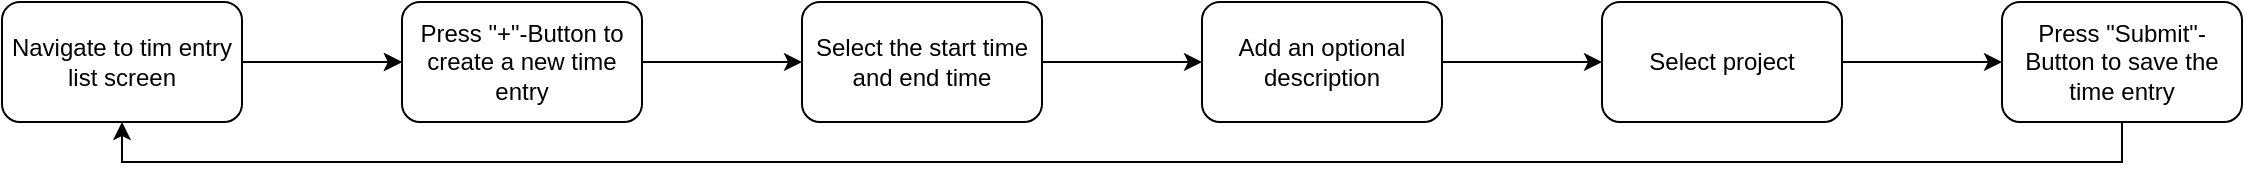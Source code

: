 <mxfile version="21.0.10" type="github">
  <diagram name="Seite-1" id="t6YPCSnxHJcEC_fdzEYf">
    <mxGraphModel dx="1210" dy="612" grid="1" gridSize="10" guides="1" tooltips="1" connect="1" arrows="1" fold="1" page="1" pageScale="1" pageWidth="827" pageHeight="1169" math="0" shadow="0">
      <root>
        <mxCell id="0" />
        <mxCell id="1" parent="0" />
        <mxCell id="SlI7Oe4868T6xrQJ0KUJ-3" value="" style="edgeStyle=orthogonalEdgeStyle;rounded=0;orthogonalLoop=1;jettySize=auto;html=1;" parent="1" source="SlI7Oe4868T6xrQJ0KUJ-1" target="SlI7Oe4868T6xrQJ0KUJ-2" edge="1">
          <mxGeometry relative="1" as="geometry" />
        </mxCell>
        <mxCell id="SlI7Oe4868T6xrQJ0KUJ-12" value="" style="edgeStyle=orthogonalEdgeStyle;rounded=0;orthogonalLoop=1;jettySize=auto;html=1;" parent="1" source="SlI7Oe4868T6xrQJ0KUJ-1" target="SlI7Oe4868T6xrQJ0KUJ-2" edge="1">
          <mxGeometry relative="1" as="geometry" />
        </mxCell>
        <mxCell id="SlI7Oe4868T6xrQJ0KUJ-1" value="Navigate to tim entry list screen" style="rounded=1;whiteSpace=wrap;html=1;" parent="1" vertex="1">
          <mxGeometry x="40" y="210" width="120" height="60" as="geometry" />
        </mxCell>
        <mxCell id="SlI7Oe4868T6xrQJ0KUJ-5" value="" style="edgeStyle=orthogonalEdgeStyle;rounded=0;orthogonalLoop=1;jettySize=auto;html=1;" parent="1" source="SlI7Oe4868T6xrQJ0KUJ-2" target="SlI7Oe4868T6xrQJ0KUJ-4" edge="1">
          <mxGeometry relative="1" as="geometry" />
        </mxCell>
        <mxCell id="SlI7Oe4868T6xrQJ0KUJ-2" value="Press &quot;+&quot;-Button to create a new time entry" style="rounded=1;whiteSpace=wrap;html=1;" parent="1" vertex="1">
          <mxGeometry x="240" y="210" width="120" height="60" as="geometry" />
        </mxCell>
        <mxCell id="SlI7Oe4868T6xrQJ0KUJ-7" value="" style="edgeStyle=orthogonalEdgeStyle;rounded=0;orthogonalLoop=1;jettySize=auto;html=1;" parent="1" source="SlI7Oe4868T6xrQJ0KUJ-4" target="SlI7Oe4868T6xrQJ0KUJ-6" edge="1">
          <mxGeometry relative="1" as="geometry" />
        </mxCell>
        <mxCell id="SlI7Oe4868T6xrQJ0KUJ-4" value="Select the start time and end time" style="whiteSpace=wrap;html=1;rounded=1;" parent="1" vertex="1">
          <mxGeometry x="440" y="210" width="120" height="60" as="geometry" />
        </mxCell>
        <mxCell id="SlI7Oe4868T6xrQJ0KUJ-9" value="" style="edgeStyle=orthogonalEdgeStyle;rounded=0;orthogonalLoop=1;jettySize=auto;html=1;" parent="1" source="SlI7Oe4868T6xrQJ0KUJ-6" target="SlI7Oe4868T6xrQJ0KUJ-8" edge="1">
          <mxGeometry relative="1" as="geometry" />
        </mxCell>
        <mxCell id="SlI7Oe4868T6xrQJ0KUJ-6" value="Add an optional description" style="whiteSpace=wrap;html=1;rounded=1;" parent="1" vertex="1">
          <mxGeometry x="640" y="210" width="120" height="60" as="geometry" />
        </mxCell>
        <mxCell id="SlI7Oe4868T6xrQJ0KUJ-11" value="" style="edgeStyle=orthogonalEdgeStyle;rounded=0;orthogonalLoop=1;jettySize=auto;html=1;" parent="1" source="SlI7Oe4868T6xrQJ0KUJ-8" target="SlI7Oe4868T6xrQJ0KUJ-10" edge="1">
          <mxGeometry relative="1" as="geometry" />
        </mxCell>
        <mxCell id="SlI7Oe4868T6xrQJ0KUJ-8" value="Select project" style="whiteSpace=wrap;html=1;rounded=1;" parent="1" vertex="1">
          <mxGeometry x="840" y="210" width="120" height="60" as="geometry" />
        </mxCell>
        <mxCell id="SlI7Oe4868T6xrQJ0KUJ-16" style="edgeStyle=orthogonalEdgeStyle;rounded=0;orthogonalLoop=1;jettySize=auto;html=1;exitX=0.5;exitY=1;exitDx=0;exitDy=0;entryX=0.5;entryY=1;entryDx=0;entryDy=0;" parent="1" source="SlI7Oe4868T6xrQJ0KUJ-10" target="SlI7Oe4868T6xrQJ0KUJ-1" edge="1">
          <mxGeometry relative="1" as="geometry" />
        </mxCell>
        <mxCell id="SlI7Oe4868T6xrQJ0KUJ-10" value="Press &quot;Submit&quot;-Button to save the time entry" style="whiteSpace=wrap;html=1;rounded=1;" parent="1" vertex="1">
          <mxGeometry x="1040" y="210" width="120" height="60" as="geometry" />
        </mxCell>
      </root>
    </mxGraphModel>
  </diagram>
</mxfile>
